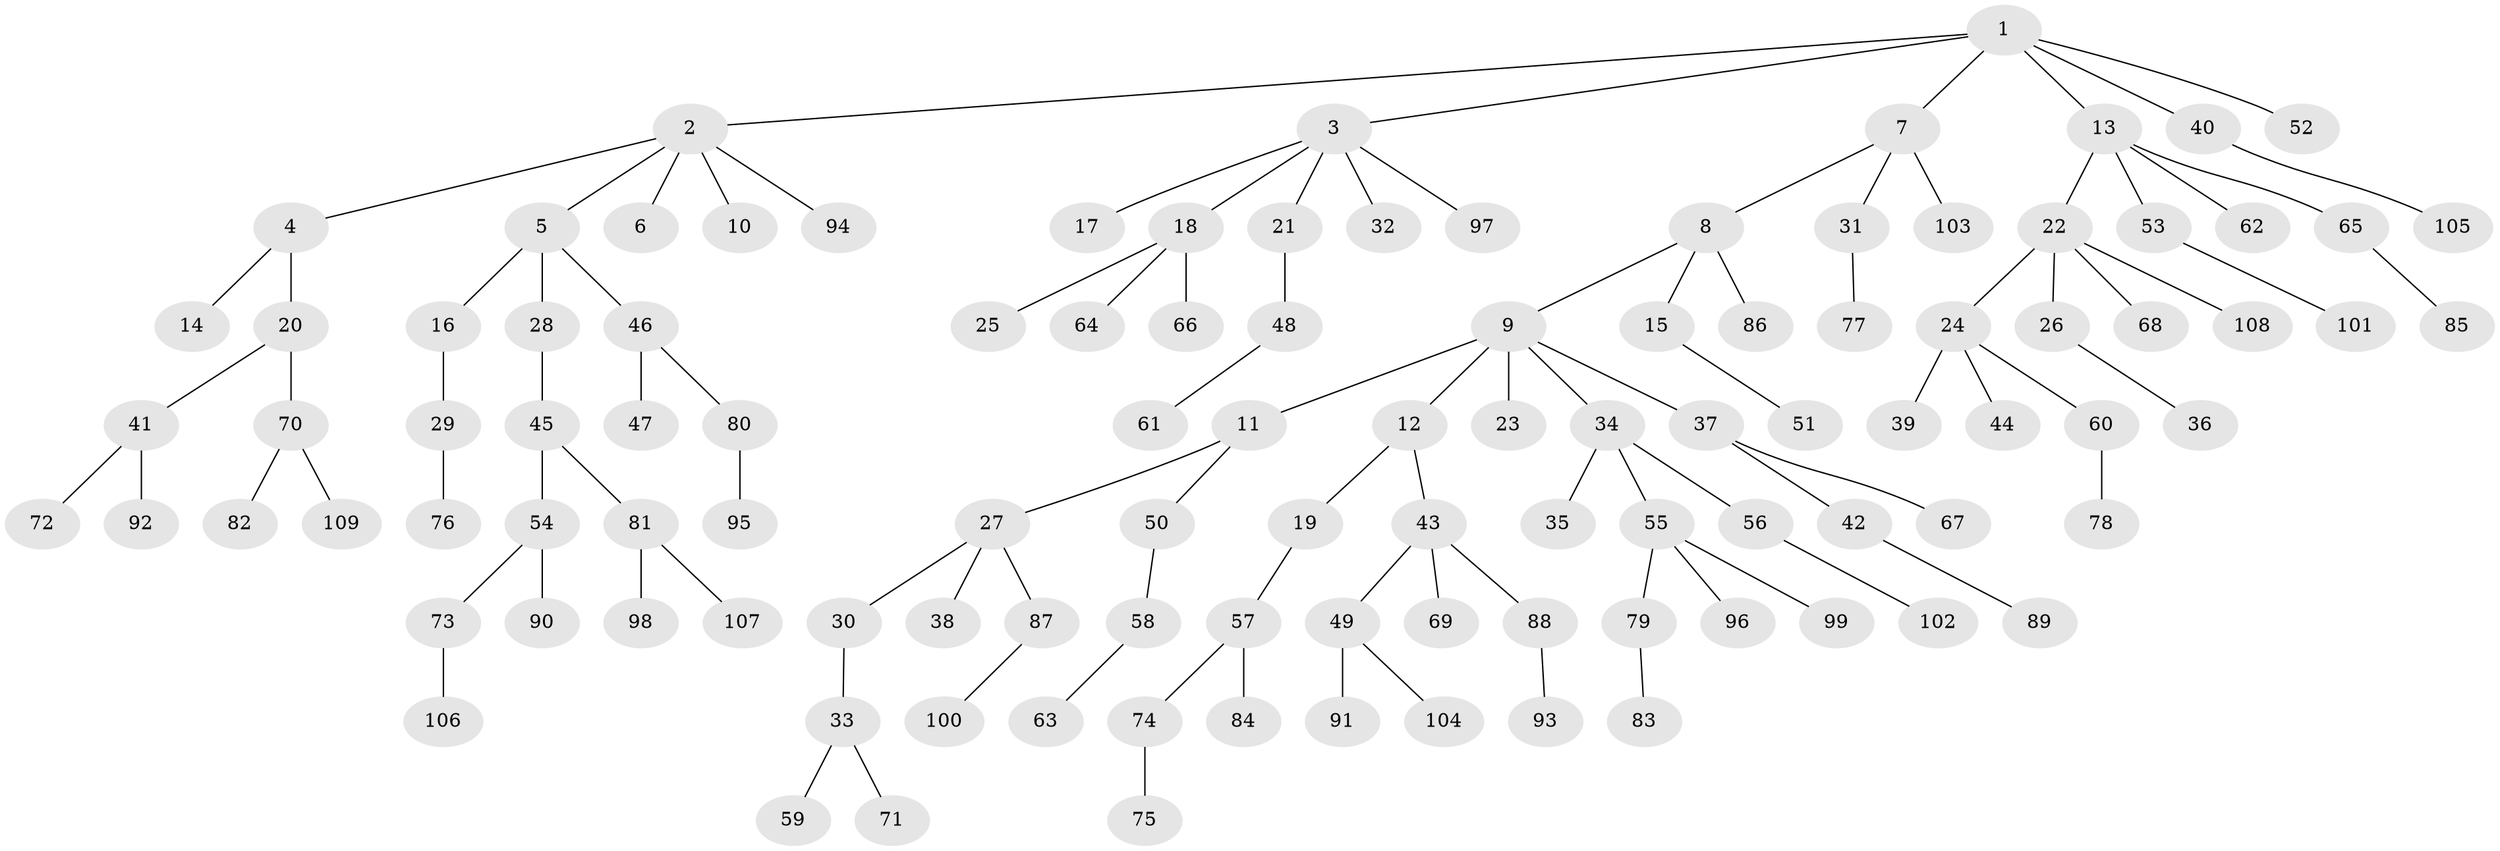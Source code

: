 // coarse degree distribution, {1: 0.7674418604651163, 10: 0.023255813953488372, 6: 0.023255813953488372, 2: 0.13953488372093023, 11: 0.023255813953488372, 12: 0.023255813953488372}
// Generated by graph-tools (version 1.1) at 2025/57/03/04/25 21:57:08]
// undirected, 109 vertices, 108 edges
graph export_dot {
graph [start="1"]
  node [color=gray90,style=filled];
  1;
  2;
  3;
  4;
  5;
  6;
  7;
  8;
  9;
  10;
  11;
  12;
  13;
  14;
  15;
  16;
  17;
  18;
  19;
  20;
  21;
  22;
  23;
  24;
  25;
  26;
  27;
  28;
  29;
  30;
  31;
  32;
  33;
  34;
  35;
  36;
  37;
  38;
  39;
  40;
  41;
  42;
  43;
  44;
  45;
  46;
  47;
  48;
  49;
  50;
  51;
  52;
  53;
  54;
  55;
  56;
  57;
  58;
  59;
  60;
  61;
  62;
  63;
  64;
  65;
  66;
  67;
  68;
  69;
  70;
  71;
  72;
  73;
  74;
  75;
  76;
  77;
  78;
  79;
  80;
  81;
  82;
  83;
  84;
  85;
  86;
  87;
  88;
  89;
  90;
  91;
  92;
  93;
  94;
  95;
  96;
  97;
  98;
  99;
  100;
  101;
  102;
  103;
  104;
  105;
  106;
  107;
  108;
  109;
  1 -- 2;
  1 -- 3;
  1 -- 7;
  1 -- 13;
  1 -- 40;
  1 -- 52;
  2 -- 4;
  2 -- 5;
  2 -- 6;
  2 -- 10;
  2 -- 94;
  3 -- 17;
  3 -- 18;
  3 -- 21;
  3 -- 32;
  3 -- 97;
  4 -- 14;
  4 -- 20;
  5 -- 16;
  5 -- 28;
  5 -- 46;
  7 -- 8;
  7 -- 31;
  7 -- 103;
  8 -- 9;
  8 -- 15;
  8 -- 86;
  9 -- 11;
  9 -- 12;
  9 -- 23;
  9 -- 34;
  9 -- 37;
  11 -- 27;
  11 -- 50;
  12 -- 19;
  12 -- 43;
  13 -- 22;
  13 -- 53;
  13 -- 62;
  13 -- 65;
  15 -- 51;
  16 -- 29;
  18 -- 25;
  18 -- 64;
  18 -- 66;
  19 -- 57;
  20 -- 41;
  20 -- 70;
  21 -- 48;
  22 -- 24;
  22 -- 26;
  22 -- 68;
  22 -- 108;
  24 -- 39;
  24 -- 44;
  24 -- 60;
  26 -- 36;
  27 -- 30;
  27 -- 38;
  27 -- 87;
  28 -- 45;
  29 -- 76;
  30 -- 33;
  31 -- 77;
  33 -- 59;
  33 -- 71;
  34 -- 35;
  34 -- 55;
  34 -- 56;
  37 -- 42;
  37 -- 67;
  40 -- 105;
  41 -- 72;
  41 -- 92;
  42 -- 89;
  43 -- 49;
  43 -- 69;
  43 -- 88;
  45 -- 54;
  45 -- 81;
  46 -- 47;
  46 -- 80;
  48 -- 61;
  49 -- 91;
  49 -- 104;
  50 -- 58;
  53 -- 101;
  54 -- 73;
  54 -- 90;
  55 -- 79;
  55 -- 96;
  55 -- 99;
  56 -- 102;
  57 -- 74;
  57 -- 84;
  58 -- 63;
  60 -- 78;
  65 -- 85;
  70 -- 82;
  70 -- 109;
  73 -- 106;
  74 -- 75;
  79 -- 83;
  80 -- 95;
  81 -- 98;
  81 -- 107;
  87 -- 100;
  88 -- 93;
}
